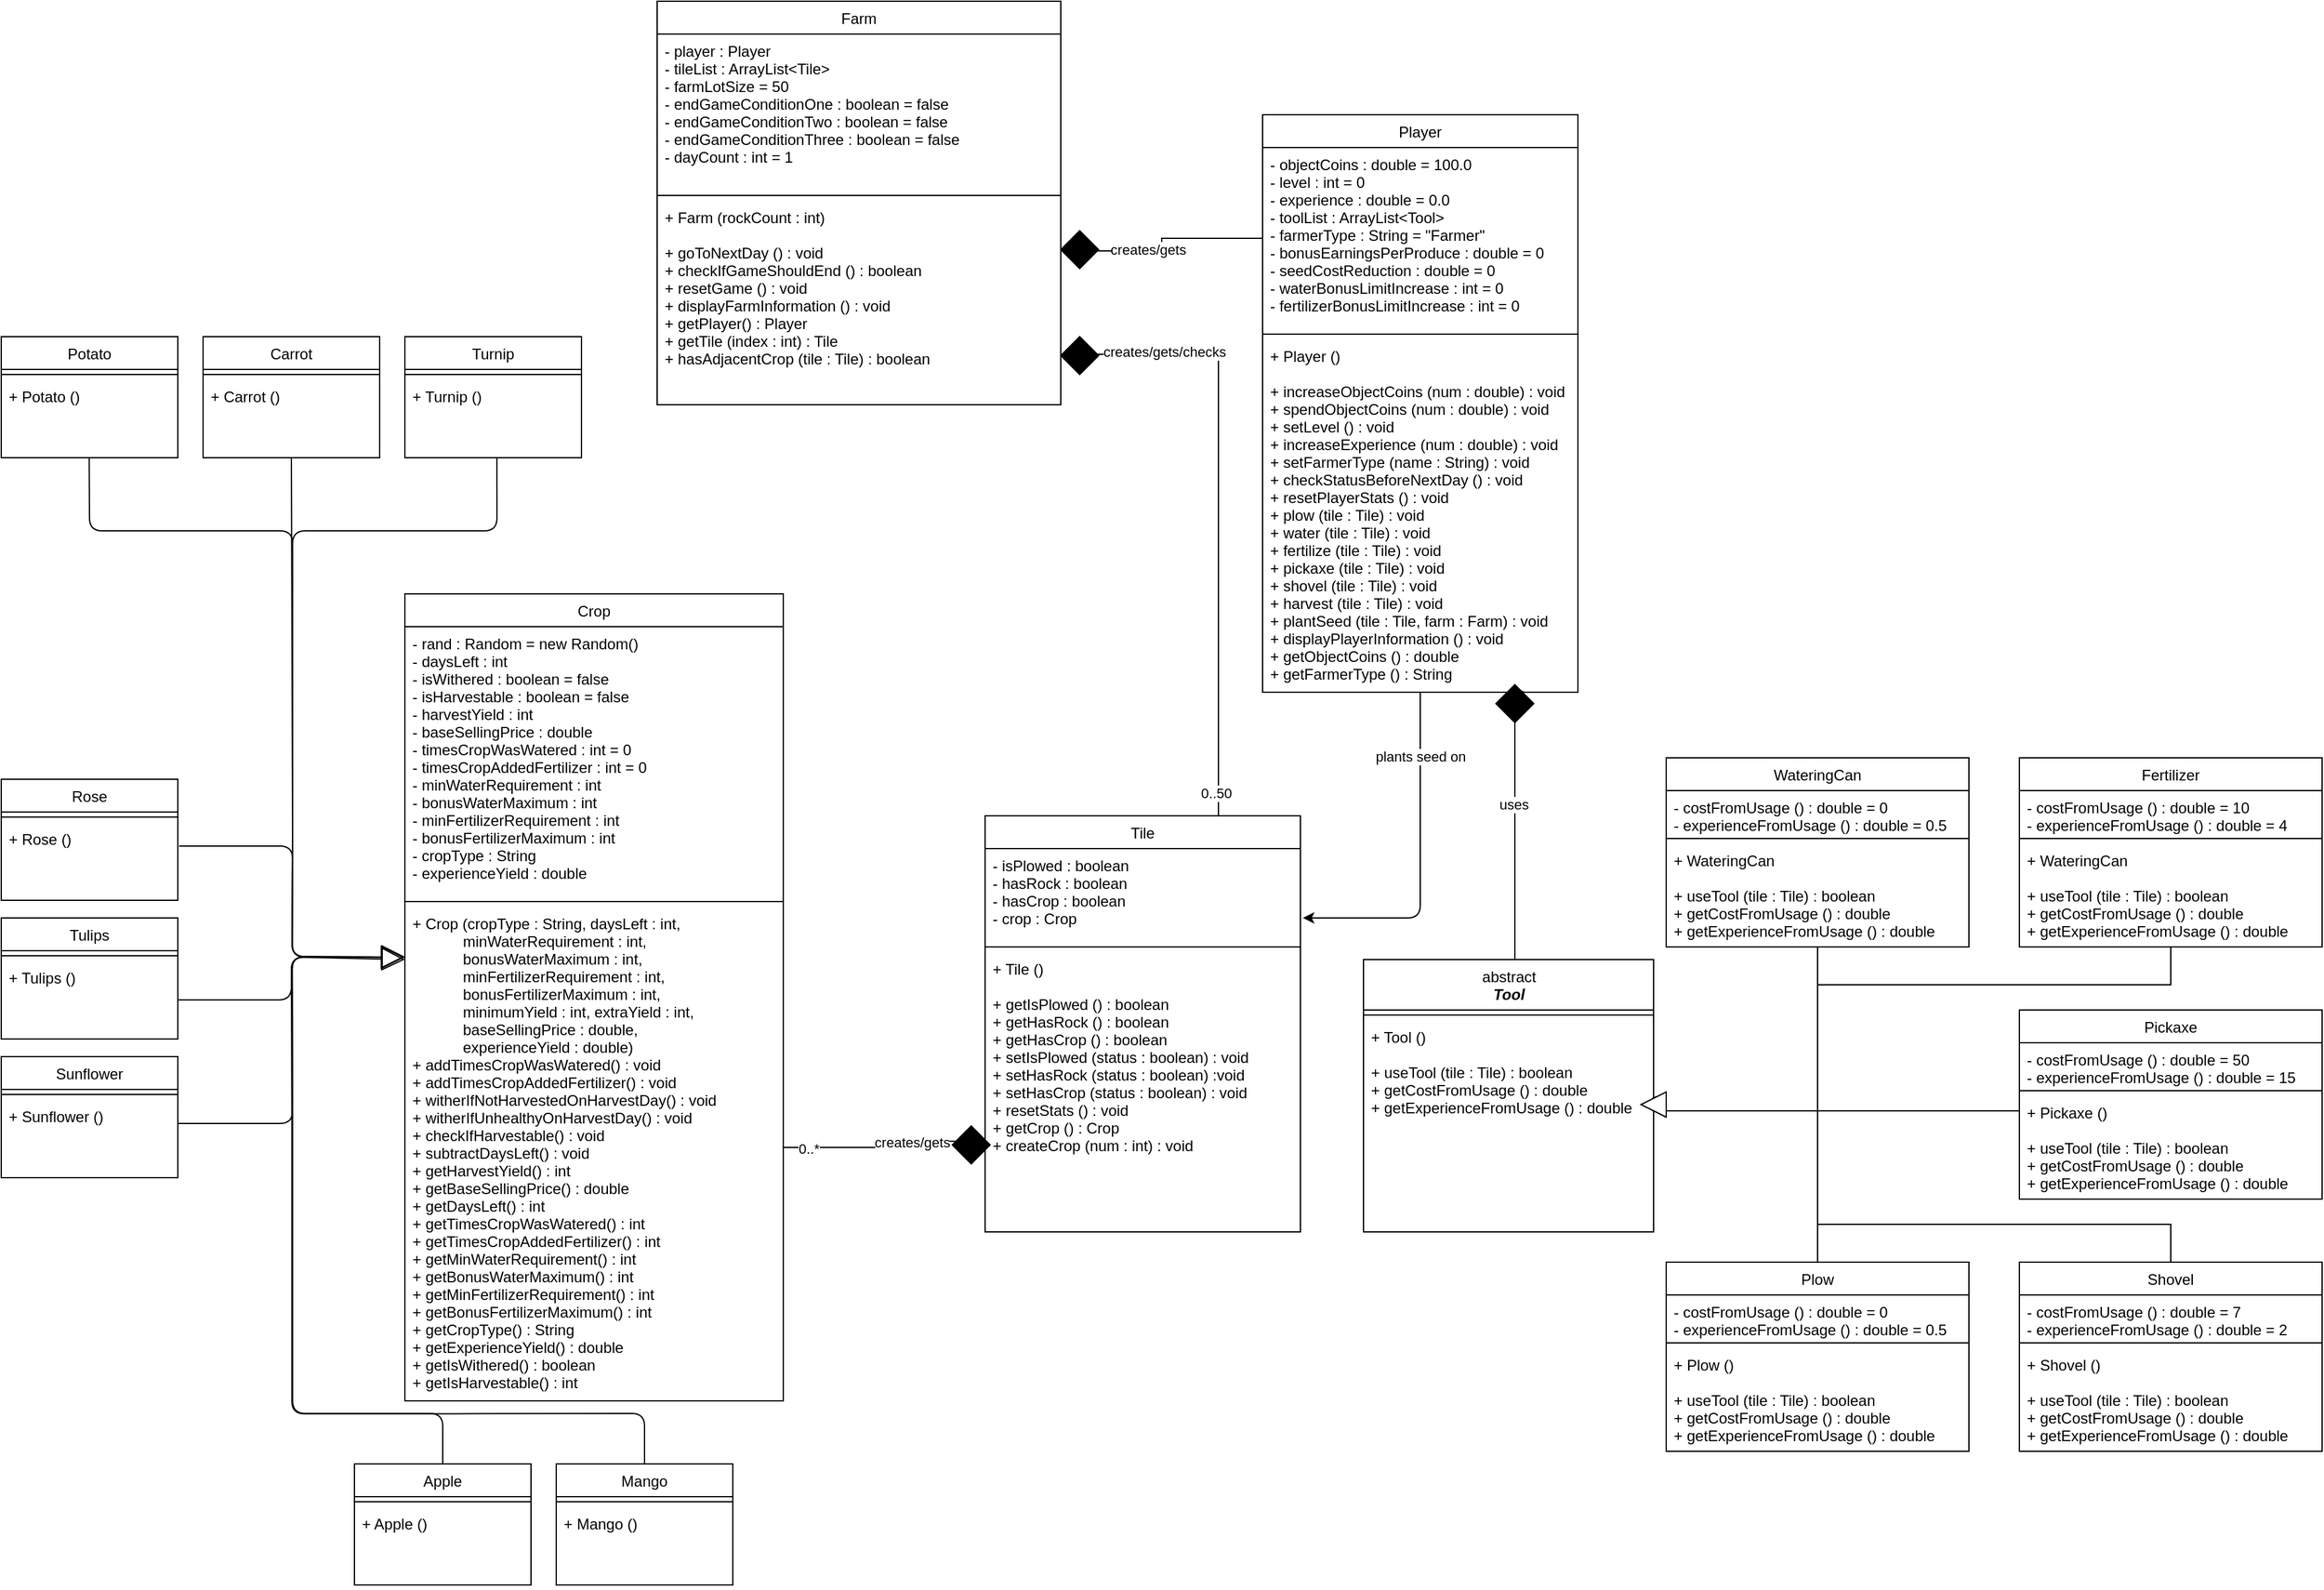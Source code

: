 <mxfile>
    <diagram id="DcCdS9mNnW-fduspzkat" name="Glee's version">
        <mxGraphModel dx="1654" dy="1522" grid="1" gridSize="10" guides="1" tooltips="1" connect="1" arrows="1" fold="1" page="1" pageScale="1" pageWidth="850" pageHeight="1100" math="0" shadow="0">
            <root>
                <mxCell id="0"/>
                <mxCell id="1" parent="0"/>
                <mxCell id="149" style="edgeStyle=orthogonalEdgeStyle;rounded=0;orthogonalLoop=1;jettySize=auto;html=1;exitX=0.5;exitY=0;exitDx=0;exitDy=0;" edge="1" parent="1" source="152" target="172">
                    <mxGeometry relative="1" as="geometry">
                        <Array as="points">
                            <mxPoint x="735" y="100"/>
                        </Array>
                    </mxGeometry>
                </mxCell>
                <mxCell id="150" value="0..50" style="edgeLabel;html=1;align=center;verticalAlign=middle;resizable=0;points=[];" connectable="0" vertex="1" parent="149">
                    <mxGeometry x="-0.906" y="1" relative="1" as="geometry">
                        <mxPoint x="32" y="-17" as="offset"/>
                    </mxGeometry>
                </mxCell>
                <mxCell id="151" value="creates/gets/checks" style="edgeLabel;html=1;align=center;verticalAlign=middle;resizable=0;points=[];" connectable="0" vertex="1" parent="149">
                    <mxGeometry x="0.703" y="-2" relative="1" as="geometry">
                        <mxPoint as="offset"/>
                    </mxGeometry>
                </mxCell>
                <mxCell id="152" value="Tile" style="swimlane;fontStyle=0;align=center;verticalAlign=top;childLayout=stackLayout;horizontal=1;startSize=26;horizontalStack=0;resizeParent=1;resizeLast=0;collapsible=1;marginBottom=0;rounded=0;shadow=0;strokeWidth=1;" vertex="1" parent="1">
                    <mxGeometry x="550" y="466" width="250" height="330" as="geometry">
                        <mxRectangle x="550" y="140" width="160" height="26" as="alternateBounds"/>
                    </mxGeometry>
                </mxCell>
                <mxCell id="153" value="- isPlowed : boolean&#10;- hasRock : boolean&#10;- hasCrop : boolean&#10;- crop : Crop" style="text;align=left;verticalAlign=top;spacingLeft=4;spacingRight=4;overflow=hidden;rotatable=0;points=[[0,0.5],[1,0.5]];portConstraint=eastwest;" vertex="1" parent="152">
                    <mxGeometry y="26" width="250" height="74" as="geometry"/>
                </mxCell>
                <mxCell id="154" value="" style="line;html=1;strokeWidth=1;align=left;verticalAlign=middle;spacingTop=-1;spacingLeft=3;spacingRight=3;rotatable=0;labelPosition=right;points=[];portConstraint=eastwest;" vertex="1" parent="152">
                    <mxGeometry y="100" width="250" height="8" as="geometry"/>
                </mxCell>
                <mxCell id="155" value="+ Tile ()&#10;&#10;+ getIsPlowed () : boolean&#10;+ getHasRock () : boolean&#10;+ getHasCrop () : boolean&#10;+ setIsPlowed (status : boolean) : void&#10;+ setHasRock (status : boolean) :void&#10;+ setHasCrop (status : boolean) : void&#10;+ resetStats () : void&#10;+ getCrop () : Crop&#10;+ createCrop (num : int) : void&#10;&#10;" style="text;align=left;verticalAlign=top;spacingLeft=4;spacingRight=4;overflow=hidden;rotatable=0;points=[[0,0.5],[1,0.5]];portConstraint=eastwest;" vertex="1" parent="152">
                    <mxGeometry y="108" width="250" height="222" as="geometry"/>
                </mxCell>
                <mxCell id="156" value="Player" style="swimlane;fontStyle=0;align=center;verticalAlign=top;childLayout=stackLayout;horizontal=1;startSize=26;horizontalStack=0;resizeParent=1;resizeLast=0;collapsible=1;marginBottom=0;rounded=0;shadow=0;strokeWidth=1;" vertex="1" parent="1">
                    <mxGeometry x="770" y="-90" width="250" height="458" as="geometry">
                        <mxRectangle x="550" y="140" width="160" height="26" as="alternateBounds"/>
                    </mxGeometry>
                </mxCell>
                <mxCell id="157" value="- objectCoins : double = 100.0&#10;- level : int = 0&#10;- experience : double = 0.0&#10;- toolList : ArrayList&lt;Tool&gt;&#10;- farmerType : String = &quot;Farmer&quot;&#10;- bonusEarningsPerProduce : double = 0&#10;- seedCostReduction : double = 0&#10;- waterBonusLimitIncrease : int = 0&#10;- fertilizerBonusLimitIncrease : int = 0&#10;&#10;" style="text;align=left;verticalAlign=top;spacingLeft=4;spacingRight=4;overflow=hidden;rotatable=0;points=[[0,0.5],[1,0.5]];portConstraint=eastwest;" vertex="1" parent="156">
                    <mxGeometry y="26" width="250" height="144" as="geometry"/>
                </mxCell>
                <mxCell id="158" value="" style="line;html=1;strokeWidth=1;align=left;verticalAlign=middle;spacingTop=-1;spacingLeft=3;spacingRight=3;rotatable=0;labelPosition=right;points=[];portConstraint=eastwest;" vertex="1" parent="156">
                    <mxGeometry y="170" width="250" height="8" as="geometry"/>
                </mxCell>
                <mxCell id="159" value="+ Player ()&#10;&#10;+ increaseObjectCoins (num : double) : void&#10;+ spendObjectCoins (num : double) : void&#10;+ setLevel () : void&#10;+ increaseExperience (num : double) : void&#10;+ setFarmerType (name : String) : void&#10;+ checkStatusBeforeNextDay () : void&#10;+ resetPlayerStats () : void&#10;+ plow (tile : Tile) : void&#10;+ water (tile : Tile) : void&#10;+ fertilize (tile : Tile) : void&#10;+ pickaxe (tile : Tile) : void&#10;+ shovel (tile : Tile) : void&#10;+ harvest (tile : Tile) : void&#10;+ plantSeed (tile : Tile, farm : Farm) : void&#10;+ displayPlayerInformation () : void&#10;+ getObjectCoins () : double&#10;+ getFarmerType () : String&#10;&#10;" style="text;align=left;verticalAlign=top;spacingLeft=4;spacingRight=4;overflow=hidden;rotatable=0;points=[[0,0.5],[1,0.5]];portConstraint=eastwest;" vertex="1" parent="156">
                    <mxGeometry y="178" width="250" height="280" as="geometry"/>
                </mxCell>
                <mxCell id="160" style="edgeStyle=orthogonalEdgeStyle;rounded=0;orthogonalLoop=1;jettySize=auto;html=1;exitX=0.5;exitY=0;exitDx=0;exitDy=0;entryX=0.833;entryY=1;entryDx=0;entryDy=0;entryPerimeter=0;" edge="1" parent="1" source="162" target="159">
                    <mxGeometry relative="1" as="geometry">
                        <Array as="points">
                            <mxPoint x="970" y="580"/>
                        </Array>
                    </mxGeometry>
                </mxCell>
                <mxCell id="161" value="uses" style="edgeLabel;html=1;align=center;verticalAlign=middle;resizable=0;points=[];" connectable="0" vertex="1" parent="160">
                    <mxGeometry x="0.139" y="1" relative="1" as="geometry">
                        <mxPoint as="offset"/>
                    </mxGeometry>
                </mxCell>
                <mxCell id="162" value="abstract&lt;br&gt;&lt;b&gt;&lt;i&gt;Tool&lt;/i&gt;&lt;/b&gt;" style="swimlane;fontStyle=0;align=center;verticalAlign=top;childLayout=stackLayout;horizontal=1;startSize=40;horizontalStack=0;resizeParent=1;resizeLast=0;collapsible=1;marginBottom=0;rounded=0;shadow=0;strokeWidth=1;html=1;" vertex="1" parent="1">
                    <mxGeometry x="850" y="580" width="230" height="216" as="geometry">
                        <mxRectangle x="550" y="140" width="160" height="26" as="alternateBounds"/>
                    </mxGeometry>
                </mxCell>
                <mxCell id="163" value="" style="line;html=1;strokeWidth=1;align=left;verticalAlign=middle;spacingTop=-1;spacingLeft=3;spacingRight=3;rotatable=0;labelPosition=right;points=[];portConstraint=eastwest;" vertex="1" parent="162">
                    <mxGeometry y="40" width="230" height="8" as="geometry"/>
                </mxCell>
                <mxCell id="164" value="+ Tool ()&#10;&#10;+ useTool (tile : Tile) : boolean&#10;+ getCostFromUsage () : double&#10;+ getExperienceFromUsage () : double" style="text;align=left;verticalAlign=top;spacingLeft=4;spacingRight=4;overflow=hidden;rotatable=0;points=[[0,0.5],[1,0.5]];portConstraint=eastwest;" vertex="1" parent="162">
                    <mxGeometry y="48" width="230" height="80" as="geometry"/>
                </mxCell>
                <mxCell id="165" value="Crop" style="swimlane;fontStyle=0;align=center;verticalAlign=top;childLayout=stackLayout;horizontal=1;startSize=26;horizontalStack=0;resizeParent=1;resizeLast=0;collapsible=1;marginBottom=0;rounded=0;shadow=0;strokeWidth=1;" vertex="1" parent="1">
                    <mxGeometry x="90" y="290" width="300" height="640" as="geometry">
                        <mxRectangle x="550" y="140" width="160" height="26" as="alternateBounds"/>
                    </mxGeometry>
                </mxCell>
                <mxCell id="166" value="- rand : Random = new Random()&#10;- daysLeft : int&#10;- isWithered : boolean = false&#10;- isHarvestable : boolean = false&#10;- harvestYield : int&#10;- baseSellingPrice : double&#10;- timesCropWasWatered : int = 0&#10;- timesCropAddedFertilizer : int = 0&#10;- minWaterRequirement : int&#10;- bonusWaterMaximum : int&#10;- minFertilizerRequirement : int&#10;- bonusFertilizerMaximum : int&#10;- cropType : String&#10;- experienceYield : double" style="text;align=left;verticalAlign=top;spacingLeft=4;spacingRight=4;overflow=hidden;rotatable=0;points=[[0,0.5],[1,0.5]];portConstraint=eastwest;" vertex="1" parent="165">
                    <mxGeometry y="26" width="300" height="214" as="geometry"/>
                </mxCell>
                <mxCell id="167" value="" style="line;html=1;strokeWidth=1;align=left;verticalAlign=middle;spacingTop=-1;spacingLeft=3;spacingRight=3;rotatable=0;labelPosition=right;points=[];portConstraint=eastwest;" vertex="1" parent="165">
                    <mxGeometry y="240" width="300" height="8" as="geometry"/>
                </mxCell>
                <mxCell id="168" value="+ Crop (cropType : String, daysLeft : int,&#10;            minWaterRequirement : int,&#10;            bonusWaterMaximum : int,&#10;            minFertilizerRequirement : int,&#10;            bonusFertilizerMaximum : int,&#10;            minimumYield : int, extraYield : int,&#10;            baseSellingPrice : double, &#10;            experienceYield : double)&#10;+ addTimesCropWasWatered() : void&#10;+ addTimesCropAddedFertilizer() : void&#10;+ witherIfNotHarvestedOnHarvestDay() : void&#10;+ witherIfUnhealthyOnHarvestDay() : void&#10;+ checkIfHarvestable() : void&#10;+ subtractDaysLeft() : void&#10;+ getHarvestYield() : int&#10;+ getBaseSellingPrice() : double&#10;+ getDaysLeft() : int&#10;+ getTimesCropWasWatered() : int&#10;+ getTimesCropAddedFertilizer() : int&#10;+ getMinWaterRequirement() : int&#10;+ getBonusWaterMaximum() : int&#10;+ getMinFertilizerRequirement() : int&#10;+ getBonusFertilizerMaximum() : int&#10;+ getCropType() : String&#10;+ getExperienceYield() : double&#10;+ getIsWithered() : boolean&#10;+ getIsHarvestable() : int&#10;&#10;" style="text;align=left;verticalAlign=top;spacingLeft=4;spacingRight=4;overflow=hidden;rotatable=0;points=[[0,0.5],[1,0.5]];portConstraint=eastwest;" vertex="1" parent="165">
                    <mxGeometry y="248" width="300" height="382" as="geometry"/>
                </mxCell>
                <mxCell id="169" value="Farm" style="swimlane;fontStyle=0;align=center;verticalAlign=top;childLayout=stackLayout;horizontal=1;startSize=26;horizontalStack=0;resizeParent=1;resizeLast=0;collapsible=1;marginBottom=0;rounded=0;shadow=0;strokeWidth=1;" vertex="1" parent="1">
                    <mxGeometry x="290" y="-180" width="320" height="320" as="geometry">
                        <mxRectangle x="550" y="140" width="160" height="26" as="alternateBounds"/>
                    </mxGeometry>
                </mxCell>
                <mxCell id="170" value="- player : Player&#10;- tileList : ArrayList&lt;Tile&gt;&#10;- farmLotSize = 50&#10;- endGameConditionOne : boolean = false&#10;- endGameConditionTwo : boolean = false&#10;- endGameConditionThree : boolean = false&#10;- dayCount : int = 1&#10;" style="text;align=left;verticalAlign=top;spacingLeft=4;spacingRight=4;overflow=hidden;rotatable=0;points=[[0,0.5],[1,0.5]];portConstraint=eastwest;" vertex="1" parent="169">
                    <mxGeometry y="26" width="320" height="124" as="geometry"/>
                </mxCell>
                <mxCell id="171" value="" style="line;html=1;strokeWidth=1;align=left;verticalAlign=middle;spacingTop=-1;spacingLeft=3;spacingRight=3;rotatable=0;labelPosition=right;points=[];portConstraint=eastwest;" vertex="1" parent="169">
                    <mxGeometry y="150" width="320" height="8" as="geometry"/>
                </mxCell>
                <mxCell id="172" value="+ Farm (rockCount : int)&#10;&#10;+ goToNextDay () : void&#10;+ checkIfGameShouldEnd () : boolean&#10;+ resetGame () : void&#10;+ displayFarmInformation () : void&#10;+ getPlayer() : Player&#10;+ getTile (index : int) : Tile&#10;+ hasAdjacentCrop (tile : Tile) : boolean&#10;" style="text;align=left;verticalAlign=top;spacingLeft=4;spacingRight=4;overflow=hidden;rotatable=0;points=[[0,0.5],[1,0.5]];portConstraint=eastwest;" vertex="1" parent="169">
                    <mxGeometry y="158" width="320" height="162" as="geometry"/>
                </mxCell>
                <mxCell id="173" style="edgeStyle=orthogonalEdgeStyle;rounded=0;orthogonalLoop=1;jettySize=auto;html=1;exitX=0.5;exitY=0;exitDx=0;exitDy=0;entryX=1.006;entryY=0.75;entryDx=0;entryDy=0;entryPerimeter=0;" edge="1" parent="1" source="174" target="164">
                    <mxGeometry relative="1" as="geometry">
                        <Array as="points">
                            <mxPoint x="1210" y="700"/>
                            <mxPoint x="1081" y="700"/>
                        </Array>
                    </mxGeometry>
                </mxCell>
                <mxCell id="174" value="Plow" style="swimlane;fontStyle=0;align=center;verticalAlign=top;childLayout=stackLayout;horizontal=1;startSize=26;horizontalStack=0;resizeParent=1;resizeLast=0;collapsible=1;marginBottom=0;rounded=0;shadow=0;strokeWidth=1;" vertex="1" parent="1">
                    <mxGeometry x="1090" y="820" width="240" height="150" as="geometry">
                        <mxRectangle x="550" y="140" width="160" height="26" as="alternateBounds"/>
                    </mxGeometry>
                </mxCell>
                <mxCell id="175" value="- costFromUsage () : double = 0&#10;- experienceFromUsage () : double = 0.5" style="text;align=left;verticalAlign=top;spacingLeft=4;spacingRight=4;overflow=hidden;rotatable=0;points=[[0,0.5],[1,0.5]];portConstraint=eastwest;" vertex="1" parent="174">
                    <mxGeometry y="26" width="240" height="34" as="geometry"/>
                </mxCell>
                <mxCell id="176" value="" style="line;html=1;strokeWidth=1;align=left;verticalAlign=middle;spacingTop=-1;spacingLeft=3;spacingRight=3;rotatable=0;labelPosition=right;points=[];portConstraint=eastwest;" vertex="1" parent="174">
                    <mxGeometry y="60" width="240" height="8" as="geometry"/>
                </mxCell>
                <mxCell id="177" value="+ Plow ()&#10;&#10;+ useTool (tile : Tile) : boolean&#10;+ getCostFromUsage () : double&#10;+ getExperienceFromUsage () : double" style="text;align=left;verticalAlign=top;spacingLeft=4;spacingRight=4;overflow=hidden;rotatable=0;points=[[0,0.5],[1,0.5]];portConstraint=eastwest;" vertex="1" parent="174">
                    <mxGeometry y="68" width="240" height="82" as="geometry"/>
                </mxCell>
                <mxCell id="178" style="edgeStyle=orthogonalEdgeStyle;rounded=0;orthogonalLoop=1;jettySize=auto;html=1;exitX=0.5;exitY=1;exitDx=0;exitDy=0;entryX=1;entryY=0.75;entryDx=0;entryDy=0;entryPerimeter=0;" edge="1" parent="1" source="179" target="164">
                    <mxGeometry relative="1" as="geometry">
                        <Array as="points">
                            <mxPoint x="1210" y="700"/>
                            <mxPoint x="1080" y="700"/>
                        </Array>
                    </mxGeometry>
                </mxCell>
                <mxCell id="179" value="WateringCan" style="swimlane;fontStyle=0;align=center;verticalAlign=top;childLayout=stackLayout;horizontal=1;startSize=26;horizontalStack=0;resizeParent=1;resizeLast=0;collapsible=1;marginBottom=0;rounded=0;shadow=0;strokeWidth=1;" vertex="1" parent="1">
                    <mxGeometry x="1090" y="420" width="240" height="150" as="geometry">
                        <mxRectangle x="550" y="140" width="160" height="26" as="alternateBounds"/>
                    </mxGeometry>
                </mxCell>
                <mxCell id="180" value="- costFromUsage () : double = 0&#10;- experienceFromUsage () : double = 0.5" style="text;align=left;verticalAlign=top;spacingLeft=4;spacingRight=4;overflow=hidden;rotatable=0;points=[[0,0.5],[1,0.5]];portConstraint=eastwest;" vertex="1" parent="179">
                    <mxGeometry y="26" width="240" height="34" as="geometry"/>
                </mxCell>
                <mxCell id="181" value="" style="line;html=1;strokeWidth=1;align=left;verticalAlign=middle;spacingTop=-1;spacingLeft=3;spacingRight=3;rotatable=0;labelPosition=right;points=[];portConstraint=eastwest;" vertex="1" parent="179">
                    <mxGeometry y="60" width="240" height="8" as="geometry"/>
                </mxCell>
                <mxCell id="182" value="+ WateringCan&#10;&#10;+ useTool (tile : Tile) : boolean&#10;+ getCostFromUsage () : double&#10;+ getExperienceFromUsage () : double&#10;" style="text;align=left;verticalAlign=top;spacingLeft=4;spacingRight=4;overflow=hidden;rotatable=0;points=[[0,0.5],[1,0.5]];portConstraint=eastwest;" vertex="1" parent="179">
                    <mxGeometry y="68" width="240" height="82" as="geometry"/>
                </mxCell>
                <mxCell id="183" style="edgeStyle=orthogonalEdgeStyle;rounded=0;orthogonalLoop=1;jettySize=auto;html=1;exitX=0.5;exitY=1;exitDx=0;exitDy=0;entryX=1;entryY=0.75;entryDx=0;entryDy=0;entryPerimeter=0;" edge="1" parent="1" source="184" target="164">
                    <mxGeometry relative="1" as="geometry">
                        <Array as="points">
                            <mxPoint x="1490" y="600"/>
                            <mxPoint x="1210" y="600"/>
                            <mxPoint x="1210" y="700"/>
                        </Array>
                    </mxGeometry>
                </mxCell>
                <mxCell id="184" value="Fertilizer" style="swimlane;fontStyle=0;align=center;verticalAlign=top;childLayout=stackLayout;horizontal=1;startSize=26;horizontalStack=0;resizeParent=1;resizeLast=0;collapsible=1;marginBottom=0;rounded=0;shadow=0;strokeWidth=1;" vertex="1" parent="1">
                    <mxGeometry x="1370" y="420" width="240" height="150" as="geometry">
                        <mxRectangle x="550" y="140" width="160" height="26" as="alternateBounds"/>
                    </mxGeometry>
                </mxCell>
                <mxCell id="185" value="- costFromUsage () : double = 10&#10;- experienceFromUsage () : double = 4" style="text;align=left;verticalAlign=top;spacingLeft=4;spacingRight=4;overflow=hidden;rotatable=0;points=[[0,0.5],[1,0.5]];portConstraint=eastwest;" vertex="1" parent="184">
                    <mxGeometry y="26" width="240" height="34" as="geometry"/>
                </mxCell>
                <mxCell id="186" value="" style="line;html=1;strokeWidth=1;align=left;verticalAlign=middle;spacingTop=-1;spacingLeft=3;spacingRight=3;rotatable=0;labelPosition=right;points=[];portConstraint=eastwest;" vertex="1" parent="184">
                    <mxGeometry y="60" width="240" height="8" as="geometry"/>
                </mxCell>
                <mxCell id="187" value="+ WateringCan&#10;&#10;+ useTool (tile : Tile) : boolean&#10;+ getCostFromUsage () : double&#10;+ getExperienceFromUsage () : double&#10;" style="text;align=left;verticalAlign=top;spacingLeft=4;spacingRight=4;overflow=hidden;rotatable=0;points=[[0,0.5],[1,0.5]];portConstraint=eastwest;" vertex="1" parent="184">
                    <mxGeometry y="68" width="240" height="82" as="geometry"/>
                </mxCell>
                <mxCell id="188" value="Pickaxe" style="swimlane;fontStyle=0;align=center;verticalAlign=top;childLayout=stackLayout;horizontal=1;startSize=26;horizontalStack=0;resizeParent=1;resizeLast=0;collapsible=1;marginBottom=0;rounded=0;shadow=0;strokeWidth=1;" vertex="1" parent="1">
                    <mxGeometry x="1370" y="620" width="240" height="150" as="geometry">
                        <mxRectangle x="550" y="140" width="160" height="26" as="alternateBounds"/>
                    </mxGeometry>
                </mxCell>
                <mxCell id="189" value="- costFromUsage () : double = 50&#10;- experienceFromUsage () : double = 15" style="text;align=left;verticalAlign=top;spacingLeft=4;spacingRight=4;overflow=hidden;rotatable=0;points=[[0,0.5],[1,0.5]];portConstraint=eastwest;" vertex="1" parent="188">
                    <mxGeometry y="26" width="240" height="34" as="geometry"/>
                </mxCell>
                <mxCell id="190" value="" style="line;html=1;strokeWidth=1;align=left;verticalAlign=middle;spacingTop=-1;spacingLeft=3;spacingRight=3;rotatable=0;labelPosition=right;points=[];portConstraint=eastwest;" vertex="1" parent="188">
                    <mxGeometry y="60" width="240" height="8" as="geometry"/>
                </mxCell>
                <mxCell id="191" value="+ Pickaxe ()&#10;&#10;+ useTool (tile : Tile) : boolean&#10;+ getCostFromUsage () : double&#10;+ getExperienceFromUsage () : double&#10;" style="text;align=left;verticalAlign=top;spacingLeft=4;spacingRight=4;overflow=hidden;rotatable=0;points=[[0,0.5],[1,0.5]];portConstraint=eastwest;" vertex="1" parent="188">
                    <mxGeometry y="68" width="240" height="82" as="geometry"/>
                </mxCell>
                <mxCell id="192" style="edgeStyle=orthogonalEdgeStyle;rounded=0;orthogonalLoop=1;jettySize=auto;html=1;exitX=0.5;exitY=0;exitDx=0;exitDy=0;entryX=1.013;entryY=0.75;entryDx=0;entryDy=0;entryPerimeter=0;" edge="1" parent="1" source="193" target="164">
                    <mxGeometry relative="1" as="geometry">
                        <Array as="points">
                            <mxPoint x="1490" y="790"/>
                            <mxPoint x="1210" y="790"/>
                            <mxPoint x="1210" y="700"/>
                        </Array>
                    </mxGeometry>
                </mxCell>
                <mxCell id="193" value="Shovel" style="swimlane;fontStyle=0;align=center;verticalAlign=top;childLayout=stackLayout;horizontal=1;startSize=26;horizontalStack=0;resizeParent=1;resizeLast=0;collapsible=1;marginBottom=0;rounded=0;shadow=0;strokeWidth=1;" vertex="1" parent="1">
                    <mxGeometry x="1370" y="820" width="240" height="150" as="geometry">
                        <mxRectangle x="550" y="140" width="160" height="26" as="alternateBounds"/>
                    </mxGeometry>
                </mxCell>
                <mxCell id="194" value="- costFromUsage () : double = 7&#10;- experienceFromUsage () : double = 2" style="text;align=left;verticalAlign=top;spacingLeft=4;spacingRight=4;overflow=hidden;rotatable=0;points=[[0,0.5],[1,0.5]];portConstraint=eastwest;" vertex="1" parent="193">
                    <mxGeometry y="26" width="240" height="34" as="geometry"/>
                </mxCell>
                <mxCell id="195" value="" style="line;html=1;strokeWidth=1;align=left;verticalAlign=middle;spacingTop=-1;spacingLeft=3;spacingRight=3;rotatable=0;labelPosition=right;points=[];portConstraint=eastwest;" vertex="1" parent="193">
                    <mxGeometry y="60" width="240" height="8" as="geometry"/>
                </mxCell>
                <mxCell id="196" value="+ Shovel ()&#10;&#10;+ useTool (tile : Tile) : boolean&#10;+ getCostFromUsage () : double&#10;+ getExperienceFromUsage () : double" style="text;align=left;verticalAlign=top;spacingLeft=4;spacingRight=4;overflow=hidden;rotatable=0;points=[[0,0.5],[1,0.5]];portConstraint=eastwest;" vertex="1" parent="193">
                    <mxGeometry y="68" width="240" height="82" as="geometry"/>
                </mxCell>
                <mxCell id="197" value="Carrot" style="swimlane;fontStyle=0;align=center;verticalAlign=top;childLayout=stackLayout;horizontal=1;startSize=26;horizontalStack=0;resizeParent=1;resizeLast=0;collapsible=1;marginBottom=0;rounded=0;shadow=0;strokeWidth=1;" vertex="1" parent="1">
                    <mxGeometry x="-70" y="86" width="140" height="96" as="geometry">
                        <mxRectangle x="550" y="140" width="160" height="26" as="alternateBounds"/>
                    </mxGeometry>
                </mxCell>
                <mxCell id="198" value="" style="line;html=1;strokeWidth=1;align=left;verticalAlign=middle;spacingTop=-1;spacingLeft=3;spacingRight=3;rotatable=0;labelPosition=right;points=[];portConstraint=eastwest;" vertex="1" parent="197">
                    <mxGeometry y="26" width="140" height="8" as="geometry"/>
                </mxCell>
                <mxCell id="199" value="+ Carrot ()" style="text;align=left;verticalAlign=top;spacingLeft=4;spacingRight=4;overflow=hidden;rotatable=0;points=[[0,0.5],[1,0.5]];portConstraint=eastwest;" vertex="1" parent="197">
                    <mxGeometry y="34" width="140" height="62" as="geometry"/>
                </mxCell>
                <mxCell id="200" value="Potato" style="swimlane;fontStyle=0;align=center;verticalAlign=top;childLayout=stackLayout;horizontal=1;startSize=26;horizontalStack=0;resizeParent=1;resizeLast=0;collapsible=1;marginBottom=0;rounded=0;shadow=0;strokeWidth=1;" vertex="1" parent="1">
                    <mxGeometry x="-230" y="86" width="140" height="96" as="geometry">
                        <mxRectangle x="550" y="140" width="160" height="26" as="alternateBounds"/>
                    </mxGeometry>
                </mxCell>
                <mxCell id="201" value="" style="line;html=1;strokeWidth=1;align=left;verticalAlign=middle;spacingTop=-1;spacingLeft=3;spacingRight=3;rotatable=0;labelPosition=right;points=[];portConstraint=eastwest;" vertex="1" parent="200">
                    <mxGeometry y="26" width="140" height="8" as="geometry"/>
                </mxCell>
                <mxCell id="202" value="+ Potato ()&#10;" style="text;align=left;verticalAlign=top;spacingLeft=4;spacingRight=4;overflow=hidden;rotatable=0;points=[[0,0.5],[1,0.5]];portConstraint=eastwest;" vertex="1" parent="200">
                    <mxGeometry y="34" width="140" height="62" as="geometry"/>
                </mxCell>
                <mxCell id="203" style="edgeStyle=orthogonalEdgeStyle;rounded=0;orthogonalLoop=1;jettySize=auto;html=1;exitX=0;exitY=0.5;exitDx=0;exitDy=0;entryX=1.013;entryY=0.75;entryDx=0;entryDy=0;entryPerimeter=0;" edge="1" parent="1" source="189" target="164">
                    <mxGeometry relative="1" as="geometry">
                        <Array as="points">
                            <mxPoint x="1370" y="700"/>
                        </Array>
                    </mxGeometry>
                </mxCell>
                <mxCell id="204" value="" style="triangle;whiteSpace=wrap;html=1;rotation=-180;" vertex="1" parent="1">
                    <mxGeometry x="1070" y="685" width="20" height="20" as="geometry"/>
                </mxCell>
                <mxCell id="205" value="" style="rhombus;whiteSpace=wrap;html=1;fillColor=#000000;" vertex="1" parent="1">
                    <mxGeometry x="955" y="362" width="30" height="30" as="geometry"/>
                </mxCell>
                <mxCell id="206" style="edgeStyle=orthogonalEdgeStyle;rounded=0;orthogonalLoop=1;jettySize=auto;html=1;exitX=1;exitY=0.5;exitDx=0;exitDy=0;entryX=-0.004;entryY=0.676;entryDx=0;entryDy=0;entryPerimeter=0;" edge="1" parent="1" source="168" target="155">
                    <mxGeometry relative="1" as="geometry"/>
                </mxCell>
                <mxCell id="207" value="0..*" style="edgeLabel;html=1;align=center;verticalAlign=middle;resizable=0;points=[];" connectable="0" vertex="1" parent="206">
                    <mxGeometry x="-0.765" y="-1" relative="1" as="geometry">
                        <mxPoint as="offset"/>
                    </mxGeometry>
                </mxCell>
                <mxCell id="208" value="creates/gets" style="edgeLabel;html=1;align=center;verticalAlign=middle;resizable=0;points=[];" connectable="0" vertex="1" parent="206">
                    <mxGeometry x="0.313" y="-1" relative="1" as="geometry">
                        <mxPoint x="-1" as="offset"/>
                    </mxGeometry>
                </mxCell>
                <mxCell id="209" value="" style="rhombus;whiteSpace=wrap;html=1;fillColor=#000000;" vertex="1" parent="1">
                    <mxGeometry x="524" y="712" width="30" height="30" as="geometry"/>
                </mxCell>
                <mxCell id="210" style="edgeStyle=orthogonalEdgeStyle;rounded=0;orthogonalLoop=1;jettySize=auto;html=1;exitX=0;exitY=0.5;exitDx=0;exitDy=0;entryX=1.003;entryY=0.247;entryDx=0;entryDy=0;entryPerimeter=0;" edge="1" parent="1" source="157" target="172">
                    <mxGeometry relative="1" as="geometry"/>
                </mxCell>
                <mxCell id="211" value="creates/gets" style="edgeLabel;html=1;align=center;verticalAlign=middle;resizable=0;points=[];" connectable="0" vertex="1" parent="210">
                    <mxGeometry x="0.195" y="-1" relative="1" as="geometry">
                        <mxPoint as="offset"/>
                    </mxGeometry>
                </mxCell>
                <mxCell id="212" value="" style="rhombus;whiteSpace=wrap;html=1;fillColor=#000000;" vertex="1" parent="1">
                    <mxGeometry x="610" y="2" width="30" height="30" as="geometry"/>
                </mxCell>
                <mxCell id="213" value="" style="rhombus;whiteSpace=wrap;html=1;fillColor=#000000;" vertex="1" parent="1">
                    <mxGeometry x="610" y="86" width="30" height="30" as="geometry"/>
                </mxCell>
                <mxCell id="214" value="Turnip" style="swimlane;fontStyle=0;align=center;verticalAlign=top;childLayout=stackLayout;horizontal=1;startSize=26;horizontalStack=0;resizeParent=1;resizeLast=0;collapsible=1;marginBottom=0;rounded=0;shadow=0;strokeWidth=1;" vertex="1" parent="1">
                    <mxGeometry x="90" y="86" width="140" height="96" as="geometry">
                        <mxRectangle x="550" y="140" width="160" height="26" as="alternateBounds"/>
                    </mxGeometry>
                </mxCell>
                <mxCell id="215" value="" style="line;html=1;strokeWidth=1;align=left;verticalAlign=middle;spacingTop=-1;spacingLeft=3;spacingRight=3;rotatable=0;labelPosition=right;points=[];portConstraint=eastwest;" vertex="1" parent="214">
                    <mxGeometry y="26" width="140" height="8" as="geometry"/>
                </mxCell>
                <mxCell id="216" value="+ Turnip ()" style="text;align=left;verticalAlign=top;spacingLeft=4;spacingRight=4;overflow=hidden;rotatable=0;points=[[0,0.5],[1,0.5]];portConstraint=eastwest;" vertex="1" parent="214">
                    <mxGeometry y="34" width="140" height="62" as="geometry"/>
                </mxCell>
                <mxCell id="217" value="Rose" style="swimlane;fontStyle=0;align=center;verticalAlign=top;childLayout=stackLayout;horizontal=1;startSize=26;horizontalStack=0;resizeParent=1;resizeLast=0;collapsible=1;marginBottom=0;rounded=0;shadow=0;strokeWidth=1;" vertex="1" parent="1">
                    <mxGeometry x="-230" y="437" width="140" height="96" as="geometry">
                        <mxRectangle x="550" y="140" width="160" height="26" as="alternateBounds"/>
                    </mxGeometry>
                </mxCell>
                <mxCell id="218" value="" style="line;html=1;strokeWidth=1;align=left;verticalAlign=middle;spacingTop=-1;spacingLeft=3;spacingRight=3;rotatable=0;labelPosition=right;points=[];portConstraint=eastwest;" vertex="1" parent="217">
                    <mxGeometry y="26" width="140" height="8" as="geometry"/>
                </mxCell>
                <mxCell id="219" value="+ Rose ()&#10;" style="text;align=left;verticalAlign=top;spacingLeft=4;spacingRight=4;overflow=hidden;rotatable=0;points=[[0,0.5],[1,0.5]];portConstraint=eastwest;" vertex="1" parent="217">
                    <mxGeometry y="34" width="140" height="62" as="geometry"/>
                </mxCell>
                <mxCell id="220" value="Tulips" style="swimlane;fontStyle=0;align=center;verticalAlign=top;childLayout=stackLayout;horizontal=1;startSize=26;horizontalStack=0;resizeParent=1;resizeLast=0;collapsible=1;marginBottom=0;rounded=0;shadow=0;strokeWidth=1;" vertex="1" parent="1">
                    <mxGeometry x="-230" y="547" width="140" height="96" as="geometry">
                        <mxRectangle x="550" y="140" width="160" height="26" as="alternateBounds"/>
                    </mxGeometry>
                </mxCell>
                <mxCell id="221" value="" style="line;html=1;strokeWidth=1;align=left;verticalAlign=middle;spacingTop=-1;spacingLeft=3;spacingRight=3;rotatable=0;labelPosition=right;points=[];portConstraint=eastwest;" vertex="1" parent="220">
                    <mxGeometry y="26" width="140" height="8" as="geometry"/>
                </mxCell>
                <mxCell id="222" value="+ Tulips ()&#10;" style="text;align=left;verticalAlign=top;spacingLeft=4;spacingRight=4;overflow=hidden;rotatable=0;points=[[0,0.5],[1,0.5]];portConstraint=eastwest;" vertex="1" parent="220">
                    <mxGeometry y="34" width="140" height="62" as="geometry"/>
                </mxCell>
                <mxCell id="223" value="Sunflower" style="swimlane;fontStyle=0;align=center;verticalAlign=top;childLayout=stackLayout;horizontal=1;startSize=26;horizontalStack=0;resizeParent=1;resizeLast=0;collapsible=1;marginBottom=0;rounded=0;shadow=0;strokeWidth=1;" vertex="1" parent="1">
                    <mxGeometry x="-230" y="657" width="140" height="96" as="geometry">
                        <mxRectangle x="550" y="140" width="160" height="26" as="alternateBounds"/>
                    </mxGeometry>
                </mxCell>
                <mxCell id="224" value="" style="line;html=1;strokeWidth=1;align=left;verticalAlign=middle;spacingTop=-1;spacingLeft=3;spacingRight=3;rotatable=0;labelPosition=right;points=[];portConstraint=eastwest;" vertex="1" parent="223">
                    <mxGeometry y="26" width="140" height="8" as="geometry"/>
                </mxCell>
                <mxCell id="225" value="+ Sunflower ()&#10;" style="text;align=left;verticalAlign=top;spacingLeft=4;spacingRight=4;overflow=hidden;rotatable=0;points=[[0,0.5],[1,0.5]];portConstraint=eastwest;" vertex="1" parent="223">
                    <mxGeometry y="34" width="140" height="62" as="geometry"/>
                </mxCell>
                <mxCell id="226" value="Mango" style="swimlane;fontStyle=0;align=center;verticalAlign=top;childLayout=stackLayout;horizontal=1;startSize=26;horizontalStack=0;resizeParent=1;resizeLast=0;collapsible=1;marginBottom=0;rounded=0;shadow=0;strokeWidth=1;" vertex="1" parent="1">
                    <mxGeometry x="210" y="980" width="140" height="96" as="geometry">
                        <mxRectangle x="550" y="140" width="160" height="26" as="alternateBounds"/>
                    </mxGeometry>
                </mxCell>
                <mxCell id="227" value="" style="line;html=1;strokeWidth=1;align=left;verticalAlign=middle;spacingTop=-1;spacingLeft=3;spacingRight=3;rotatable=0;labelPosition=right;points=[];portConstraint=eastwest;" vertex="1" parent="226">
                    <mxGeometry y="26" width="140" height="8" as="geometry"/>
                </mxCell>
                <mxCell id="228" value="+ Mango ()&#10;" style="text;align=left;verticalAlign=top;spacingLeft=4;spacingRight=4;overflow=hidden;rotatable=0;points=[[0,0.5],[1,0.5]];portConstraint=eastwest;" vertex="1" parent="226">
                    <mxGeometry y="34" width="140" height="62" as="geometry"/>
                </mxCell>
                <mxCell id="229" value="Apple" style="swimlane;fontStyle=0;align=center;verticalAlign=top;childLayout=stackLayout;horizontal=1;startSize=26;horizontalStack=0;resizeParent=1;resizeLast=0;collapsible=1;marginBottom=0;rounded=0;shadow=0;strokeWidth=1;" vertex="1" parent="1">
                    <mxGeometry x="50" y="980" width="140" height="96" as="geometry">
                        <mxRectangle x="550" y="140" width="160" height="26" as="alternateBounds"/>
                    </mxGeometry>
                </mxCell>
                <mxCell id="230" value="" style="line;html=1;strokeWidth=1;align=left;verticalAlign=middle;spacingTop=-1;spacingLeft=3;spacingRight=3;rotatable=0;labelPosition=right;points=[];portConstraint=eastwest;" vertex="1" parent="229">
                    <mxGeometry y="26" width="140" height="8" as="geometry"/>
                </mxCell>
                <mxCell id="231" value="+ Apple ()&#10;" style="text;align=left;verticalAlign=top;spacingLeft=4;spacingRight=4;overflow=hidden;rotatable=0;points=[[0,0.5],[1,0.5]];portConstraint=eastwest;" vertex="1" parent="229">
                    <mxGeometry y="34" width="140" height="62" as="geometry"/>
                </mxCell>
                <mxCell id="232" value="" style="endArrow=block;endSize=16;endFill=0;html=1;exitX=1;exitY=0.5;exitDx=0;exitDy=0;" edge="1" parent="1" source="222">
                    <mxGeometry x="-0.125" y="40" width="160" relative="1" as="geometry">
                        <mxPoint x="-10" y="260" as="sourcePoint"/>
                        <mxPoint x="90" y="580" as="targetPoint"/>
                        <Array as="points">
                            <mxPoint y="612"/>
                            <mxPoint y="578"/>
                        </Array>
                        <mxPoint as="offset"/>
                    </mxGeometry>
                </mxCell>
                <mxCell id="233" value="" style="endArrow=block;endSize=16;endFill=0;html=1;entryX=-0.002;entryY=0.135;entryDx=0;entryDy=0;entryPerimeter=0;" edge="1" parent="1">
                    <mxGeometry x="-0.125" y="40" width="160" relative="1" as="geometry">
                        <mxPoint x="-89" y="490" as="sourcePoint"/>
                        <mxPoint x="90" y="578.22" as="targetPoint"/>
                        <Array as="points">
                            <mxPoint x="1" y="490"/>
                            <mxPoint x="0.6" y="578"/>
                        </Array>
                        <mxPoint as="offset"/>
                    </mxGeometry>
                </mxCell>
                <mxCell id="234" value="" style="endArrow=block;endSize=16;endFill=0;html=1;entryX=-0.002;entryY=0.135;entryDx=0;entryDy=0;entryPerimeter=0;exitX=1;exitY=0.306;exitDx=0;exitDy=0;exitPerimeter=0;" edge="1" parent="1" source="225">
                    <mxGeometry x="-0.125" y="40" width="160" relative="1" as="geometry">
                        <mxPoint x="-60" y="620" as="sourcePoint"/>
                        <mxPoint x="90" y="578" as="targetPoint"/>
                        <Array as="points">
                            <mxPoint x="1" y="710"/>
                            <mxPoint x="0.6" y="577.78"/>
                        </Array>
                        <mxPoint as="offset"/>
                    </mxGeometry>
                </mxCell>
                <mxCell id="235" value="" style="endArrow=block;endSize=16;endFill=0;html=1;entryX=-0.002;entryY=0.135;entryDx=0;entryDy=0;entryPerimeter=0;exitX=0.5;exitY=1;exitDx=0;exitDy=0;exitPerimeter=0;" edge="1" parent="1" source="199">
                    <mxGeometry x="-0.125" y="40" width="160" relative="1" as="geometry">
                        <mxPoint x="1" y="340" as="sourcePoint"/>
                        <mxPoint x="90" y="578" as="targetPoint"/>
                        <Array as="points">
                            <mxPoint x="1" y="489.78"/>
                            <mxPoint x="0.6" y="577.78"/>
                        </Array>
                        <mxPoint as="offset"/>
                    </mxGeometry>
                </mxCell>
                <mxCell id="236" value="" style="endArrow=block;endSize=16;endFill=0;html=1;entryX=-0.002;entryY=0.135;entryDx=0;entryDy=0;entryPerimeter=0;exitX=0.521;exitY=1.005;exitDx=0;exitDy=0;exitPerimeter=0;" edge="1" parent="1" source="216">
                    <mxGeometry x="-0.125" y="40" width="160" relative="1" as="geometry">
                        <mxPoint y="182" as="sourcePoint"/>
                        <mxPoint x="90" y="578" as="targetPoint"/>
                        <Array as="points">
                            <mxPoint x="163" y="240"/>
                            <mxPoint x="1" y="240"/>
                            <mxPoint x="1" y="489.78"/>
                            <mxPoint x="0.6" y="577.78"/>
                        </Array>
                        <mxPoint as="offset"/>
                    </mxGeometry>
                </mxCell>
                <mxCell id="237" value="" style="endArrow=block;endSize=16;endFill=0;html=1;entryX=-0.002;entryY=0.135;entryDx=0;entryDy=0;entryPerimeter=0;exitX=0.498;exitY=1;exitDx=0;exitDy=0;exitPerimeter=0;" edge="1" parent="1" source="202">
                    <mxGeometry x="-0.125" y="40" width="160" relative="1" as="geometry">
                        <mxPoint y="182" as="sourcePoint"/>
                        <mxPoint x="90" y="578" as="targetPoint"/>
                        <Array as="points">
                            <mxPoint x="-160" y="240"/>
                            <mxPoint x="1" y="240"/>
                            <mxPoint x="1" y="489.78"/>
                            <mxPoint x="0.6" y="577.78"/>
                        </Array>
                        <mxPoint as="offset"/>
                    </mxGeometry>
                </mxCell>
                <mxCell id="238" value="" style="endArrow=block;endSize=16;endFill=0;html=1;entryX=-0.002;entryY=0.135;entryDx=0;entryDy=0;entryPerimeter=0;exitX=0.5;exitY=0;exitDx=0;exitDy=0;" edge="1" parent="1" source="229">
                    <mxGeometry x="-0.125" y="40" width="160" relative="1" as="geometry">
                        <mxPoint x="-90" y="709.972" as="sourcePoint"/>
                        <mxPoint x="90" y="578" as="targetPoint"/>
                        <Array as="points">
                            <mxPoint x="120" y="940"/>
                            <mxPoint x="1" y="940"/>
                            <mxPoint x="1" y="710"/>
                            <mxPoint x="0.6" y="577.78"/>
                        </Array>
                        <mxPoint as="offset"/>
                    </mxGeometry>
                </mxCell>
                <mxCell id="239" value="" style="endArrow=block;endSize=16;endFill=0;html=1;entryX=-0.002;entryY=0.135;entryDx=0;entryDy=0;entryPerimeter=0;exitX=0.5;exitY=0;exitDx=0;exitDy=0;" edge="1" parent="1" source="226">
                    <mxGeometry x="-0.125" y="40" width="160" relative="1" as="geometry">
                        <mxPoint x="119.4" y="980.22" as="sourcePoint"/>
                        <mxPoint x="89.4" y="578.22" as="targetPoint"/>
                        <Array as="points">
                            <mxPoint x="280" y="940"/>
                            <mxPoint x="119.4" y="940.22"/>
                            <mxPoint x="0.4" y="940.22"/>
                            <mxPoint x="0.4" y="710.22"/>
                            <mxPoint y="578"/>
                        </Array>
                        <mxPoint as="offset"/>
                    </mxGeometry>
                </mxCell>
                <mxCell id="240" style="edgeStyle=none;html=1;entryX=1.008;entryY=0.743;entryDx=0;entryDy=0;entryPerimeter=0;" edge="1" parent="1" source="159" target="153">
                    <mxGeometry relative="1" as="geometry">
                        <Array as="points">
                            <mxPoint x="895" y="547"/>
                        </Array>
                    </mxGeometry>
                </mxCell>
                <mxCell id="241" value="plants seed on" style="edgeLabel;html=1;align=center;verticalAlign=middle;resizable=0;points=[];" connectable="0" vertex="1" parent="240">
                    <mxGeometry x="-0.624" relative="1" as="geometry">
                        <mxPoint as="offset"/>
                    </mxGeometry>
                </mxCell>
            </root>
        </mxGraphModel>
    </diagram>
</mxfile>